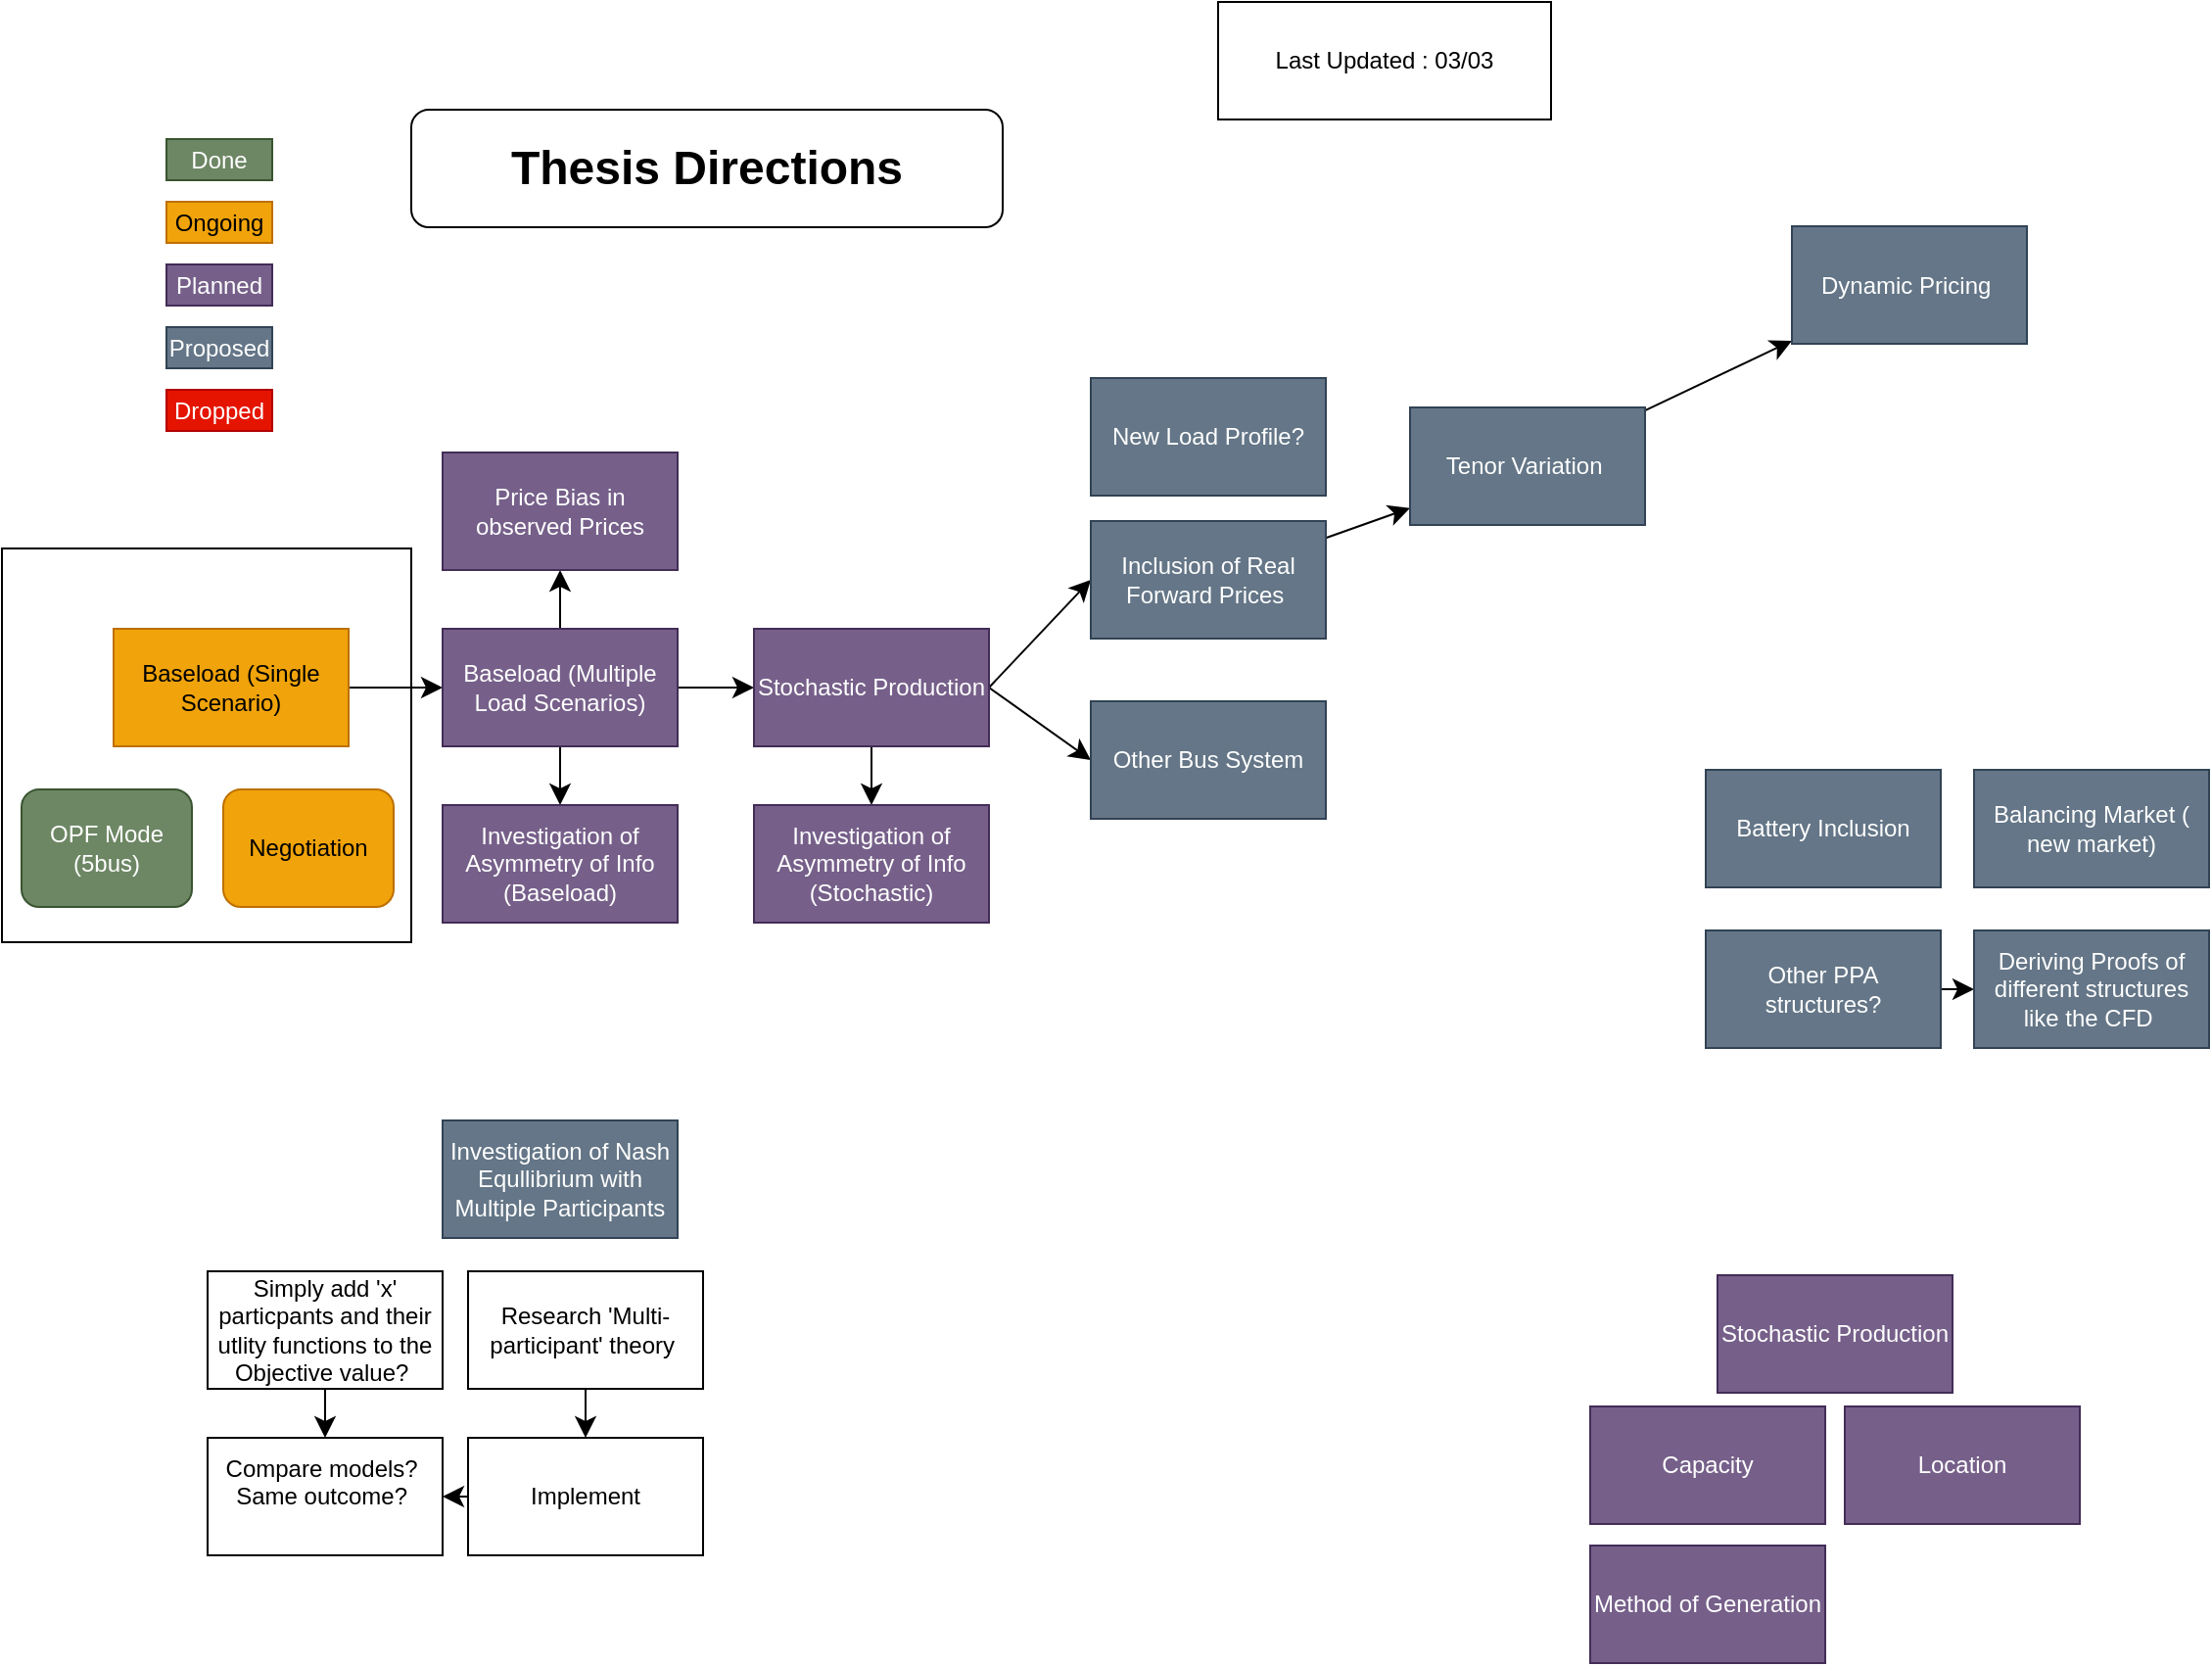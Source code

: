 <mxfile version="26.0.16">
  <diagram name="Page-1" id="gxrjSW7dHCJMyxnZooIF">
    <mxGraphModel dx="1988" dy="1256" grid="0" gridSize="10" guides="1" tooltips="1" connect="1" arrows="1" fold="1" page="0" pageScale="1" pageWidth="827" pageHeight="1169" math="0" shadow="0">
      <root>
        <mxCell id="0" />
        <mxCell id="1" parent="0" />
        <mxCell id="rKD6LL7eQiW8871ztSu--3" value="" style="edgeStyle=none;curved=1;rounded=0;orthogonalLoop=1;jettySize=auto;html=1;fontSize=12;startSize=8;endSize=8;exitX=1;exitY=0.5;exitDx=0;exitDy=0;" parent="1" source="rKD6LL7eQiW8871ztSu--1" target="rKD6LL7eQiW8871ztSu--2" edge="1">
          <mxGeometry relative="1" as="geometry">
            <mxPoint x="-73" y="261.091" as="sourcePoint" />
          </mxGeometry>
        </mxCell>
        <mxCell id="rKD6LL7eQiW8871ztSu--1" value="Baseload (Single Scenario)" style="rounded=0;whiteSpace=wrap;html=1;fillColor=#f0a30a;strokeColor=#BD7000;fontColor=#000000;" parent="1" vertex="1">
          <mxGeometry x="-206" y="165" width="120" height="60" as="geometry" />
        </mxCell>
        <mxCell id="rKD6LL7eQiW8871ztSu--6" style="edgeStyle=none;curved=1;rounded=0;orthogonalLoop=1;jettySize=auto;html=1;exitX=1;exitY=0.5;exitDx=0;exitDy=0;entryX=0;entryY=0.5;entryDx=0;entryDy=0;fontSize=12;startSize=8;endSize=8;" parent="1" source="rKD6LL7eQiW8871ztSu--2" target="rKD6LL7eQiW8871ztSu--5" edge="1">
          <mxGeometry relative="1" as="geometry" />
        </mxCell>
        <mxCell id="rKD6LL7eQiW8871ztSu--9" value="" style="edgeStyle=none;curved=1;rounded=0;orthogonalLoop=1;jettySize=auto;html=1;fontSize=12;startSize=8;endSize=8;" parent="1" source="rKD6LL7eQiW8871ztSu--2" target="rKD6LL7eQiW8871ztSu--8" edge="1">
          <mxGeometry relative="1" as="geometry" />
        </mxCell>
        <mxCell id="rKD6LL7eQiW8871ztSu--48" value="" style="edgeStyle=none;curved=1;rounded=0;orthogonalLoop=1;jettySize=auto;html=1;fontSize=12;startSize=8;endSize=8;" parent="1" source="rKD6LL7eQiW8871ztSu--2" target="rKD6LL7eQiW8871ztSu--47" edge="1">
          <mxGeometry relative="1" as="geometry" />
        </mxCell>
        <mxCell id="rKD6LL7eQiW8871ztSu--2" value="Baseload (Multiple Load Scenarios)" style="rounded=0;whiteSpace=wrap;html=1;fillColor=#76608a;fontColor=#ffffff;strokeColor=#432D57;" parent="1" vertex="1">
          <mxGeometry x="-38" y="165" width="120" height="60" as="geometry" />
        </mxCell>
        <mxCell id="rKD6LL7eQiW8871ztSu--28" style="edgeStyle=none;curved=1;rounded=0;orthogonalLoop=1;jettySize=auto;html=1;exitX=1;exitY=0.5;exitDx=0;exitDy=0;entryX=0;entryY=0.5;entryDx=0;entryDy=0;fontSize=12;startSize=8;endSize=8;" parent="1" source="rKD6LL7eQiW8871ztSu--5" target="rKD6LL7eQiW8871ztSu--26" edge="1">
          <mxGeometry relative="1" as="geometry" />
        </mxCell>
        <mxCell id="rKD6LL7eQiW8871ztSu--37" style="edgeStyle=none;curved=1;rounded=0;orthogonalLoop=1;jettySize=auto;html=1;exitX=1;exitY=0.5;exitDx=0;exitDy=0;entryX=0;entryY=0.5;entryDx=0;entryDy=0;fontSize=12;startSize=8;endSize=8;" parent="1" source="rKD6LL7eQiW8871ztSu--5" target="rKD6LL7eQiW8871ztSu--36" edge="1">
          <mxGeometry relative="1" as="geometry" />
        </mxCell>
        <mxCell id="rKD6LL7eQiW8871ztSu--50" value="" style="edgeStyle=none;curved=1;rounded=0;orthogonalLoop=1;jettySize=auto;html=1;fontSize=12;startSize=8;endSize=8;" parent="1" source="rKD6LL7eQiW8871ztSu--5" target="rKD6LL7eQiW8871ztSu--49" edge="1">
          <mxGeometry relative="1" as="geometry" />
        </mxCell>
        <mxCell id="rKD6LL7eQiW8871ztSu--5" value="Stochastic Production" style="rounded=0;whiteSpace=wrap;html=1;fillColor=#76608a;fontColor=#ffffff;strokeColor=#432D57;" parent="1" vertex="1">
          <mxGeometry x="121" y="165" width="120" height="60" as="geometry" />
        </mxCell>
        <mxCell id="rKD6LL7eQiW8871ztSu--30" value="" style="edgeStyle=none;curved=1;rounded=0;orthogonalLoop=1;jettySize=auto;html=1;fontSize=12;startSize=8;endSize=8;" parent="1" edge="1">
          <mxGeometry relative="1" as="geometry">
            <mxPoint x="413.0" y="231.967" as="sourcePoint" />
          </mxGeometry>
        </mxCell>
        <mxCell id="rKD6LL7eQiW8871ztSu--8" value="Price Bias in observed Prices" style="rounded=0;whiteSpace=wrap;html=1;fillColor=#76608a;fontColor=#ffffff;strokeColor=#432D57;" parent="1" vertex="1">
          <mxGeometry x="-38" y="75" width="120" height="60" as="geometry" />
        </mxCell>
        <mxCell id="rKD6LL7eQiW8871ztSu--14" value="Ongoing" style="rounded=0;whiteSpace=wrap;html=1;fillColor=#f0a30a;fontColor=#000000;strokeColor=#BD7000;" parent="1" vertex="1">
          <mxGeometry x="-179" y="-53" width="54" height="21" as="geometry" />
        </mxCell>
        <mxCell id="rKD6LL7eQiW8871ztSu--15" value="Done" style="rounded=0;whiteSpace=wrap;html=1;fillColor=#6d8764;fontColor=#ffffff;strokeColor=#3A5431;" parent="1" vertex="1">
          <mxGeometry x="-179" y="-85" width="54" height="21" as="geometry" />
        </mxCell>
        <mxCell id="rKD6LL7eQiW8871ztSu--16" value="Planned" style="rounded=0;whiteSpace=wrap;html=1;fillColor=#76608a;fontColor=#ffffff;strokeColor=#432D57;" parent="1" vertex="1">
          <mxGeometry x="-179" y="-21" width="54" height="21" as="geometry" />
        </mxCell>
        <mxCell id="rKD6LL7eQiW8871ztSu--17" value="Proposed" style="rounded=0;whiteSpace=wrap;html=1;fillColor=#647687;fontColor=#ffffff;strokeColor=#314354;" parent="1" vertex="1">
          <mxGeometry x="-179" y="11" width="54" height="21" as="geometry" />
        </mxCell>
        <mxCell id="rKD6LL7eQiW8871ztSu--18" value="Dropped" style="rounded=0;whiteSpace=wrap;html=1;fillColor=#e51400;fontColor=#ffffff;strokeColor=#B20000;" parent="1" vertex="1">
          <mxGeometry x="-179" y="43" width="54" height="21" as="geometry" />
        </mxCell>
        <mxCell id="rKD6LL7eQiW8871ztSu--26" value="Other Bus System" style="rounded=0;whiteSpace=wrap;html=1;fillColor=#647687;fontColor=#ffffff;strokeColor=#314354;" parent="1" vertex="1">
          <mxGeometry x="293" y="202" width="120" height="60" as="geometry" />
        </mxCell>
        <mxCell id="rKD6LL7eQiW8871ztSu--34" value="&lt;h1&gt;Thesis Directions&lt;/h1&gt;" style="rounded=1;whiteSpace=wrap;html=1;" parent="1" vertex="1">
          <mxGeometry x="-54" y="-100" width="302" height="60" as="geometry" />
        </mxCell>
        <mxCell id="rKD6LL7eQiW8871ztSu--39" value="" style="edgeStyle=none;curved=1;rounded=0;orthogonalLoop=1;jettySize=auto;html=1;fontSize=12;startSize=8;endSize=8;" parent="1" source="rKD6LL7eQiW8871ztSu--36" target="rKD6LL7eQiW8871ztSu--38" edge="1">
          <mxGeometry relative="1" as="geometry" />
        </mxCell>
        <mxCell id="rKD6LL7eQiW8871ztSu--36" value="Inclusion of Real Forward Prices&amp;nbsp;" style="rounded=0;whiteSpace=wrap;html=1;fillColor=#647687;fontColor=#ffffff;strokeColor=#314354;" parent="1" vertex="1">
          <mxGeometry x="293" y="110" width="120" height="60" as="geometry" />
        </mxCell>
        <mxCell id="rKD6LL7eQiW8871ztSu--42" value="" style="edgeStyle=none;curved=1;rounded=0;orthogonalLoop=1;jettySize=auto;html=1;fontSize=12;startSize=8;endSize=8;" parent="1" source="rKD6LL7eQiW8871ztSu--38" target="rKD6LL7eQiW8871ztSu--41" edge="1">
          <mxGeometry relative="1" as="geometry" />
        </mxCell>
        <mxCell id="rKD6LL7eQiW8871ztSu--38" value="Tenor Variation&amp;nbsp;" style="rounded=0;whiteSpace=wrap;html=1;fillColor=#647687;fontColor=#ffffff;strokeColor=#314354;" parent="1" vertex="1">
          <mxGeometry x="456" y="52" width="120" height="60" as="geometry" />
        </mxCell>
        <mxCell id="rKD6LL7eQiW8871ztSu--40" value="Last Updated : 03/03" style="rounded=0;whiteSpace=wrap;html=1;" parent="1" vertex="1">
          <mxGeometry x="358" y="-155" width="170" height="60" as="geometry" />
        </mxCell>
        <mxCell id="rKD6LL7eQiW8871ztSu--41" value="Dynamic Pricing&amp;nbsp;" style="rounded=0;whiteSpace=wrap;html=1;fillColor=#647687;fontColor=#ffffff;strokeColor=#314354;" parent="1" vertex="1">
          <mxGeometry x="651" y="-40.5" width="120" height="60" as="geometry" />
        </mxCell>
        <mxCell id="Y7sS1COkAObIBIgLkpht-2" style="edgeStyle=none;curved=1;rounded=0;orthogonalLoop=1;jettySize=auto;html=1;exitX=1;exitY=0.5;exitDx=0;exitDy=0;fontSize=12;startSize=8;endSize=8;" parent="1" source="rKD6LL7eQiW8871ztSu--45" target="Y7sS1COkAObIBIgLkpht-1" edge="1">
          <mxGeometry relative="1" as="geometry" />
        </mxCell>
        <mxCell id="rKD6LL7eQiW8871ztSu--45" value="Other PPA structures?" style="rounded=0;whiteSpace=wrap;html=1;fillColor=#647687;fontColor=#ffffff;strokeColor=#314354;" parent="1" vertex="1">
          <mxGeometry x="607" y="319" width="120" height="60" as="geometry" />
        </mxCell>
        <mxCell id="rKD6LL7eQiW8871ztSu--46" value="Investigation of Nash Equllibrium with Multiple Participants" style="rounded=0;whiteSpace=wrap;html=1;fillColor=#647687;fontColor=#ffffff;strokeColor=#314354;" parent="1" vertex="1">
          <mxGeometry x="-38" y="416" width="120" height="60" as="geometry" />
        </mxCell>
        <mxCell id="rKD6LL7eQiW8871ztSu--47" value="Investigation of Asymmetry of Info (Baseload)" style="rounded=0;whiteSpace=wrap;html=1;fillColor=#76608a;fontColor=#ffffff;strokeColor=#432D57;" parent="1" vertex="1">
          <mxGeometry x="-38" y="255" width="120" height="60" as="geometry" />
        </mxCell>
        <mxCell id="rKD6LL7eQiW8871ztSu--49" value="Investigation of Asymmetry of Info (Stochastic)" style="rounded=0;whiteSpace=wrap;html=1;fillColor=#76608a;fontColor=#ffffff;strokeColor=#432D57;" parent="1" vertex="1">
          <mxGeometry x="121" y="255" width="120" height="60" as="geometry" />
        </mxCell>
        <mxCell id="rKD6LL7eQiW8871ztSu--55" value="Battery Inclusion" style="rounded=0;whiteSpace=wrap;html=1;fillColor=#647687;fontColor=#ffffff;strokeColor=#314354;" parent="1" vertex="1">
          <mxGeometry x="607" y="237" width="120" height="60" as="geometry" />
        </mxCell>
        <mxCell id="rKD6LL7eQiW8871ztSu--56" value="Balancing Market ( new market)" style="rounded=0;whiteSpace=wrap;html=1;fillColor=#647687;fontColor=#ffffff;strokeColor=#314354;" parent="1" vertex="1">
          <mxGeometry x="744" y="237" width="120" height="60" as="geometry" />
        </mxCell>
        <mxCell id="rKD6LL7eQiW8871ztSu--59" value="OPF Mode (5bus)" style="rounded=1;whiteSpace=wrap;html=1;fillColor=#6d8764;fontColor=#ffffff;strokeColor=#3A5431;" parent="1" vertex="1">
          <mxGeometry x="-253" y="247" width="87" height="60" as="geometry" />
        </mxCell>
        <mxCell id="rKD6LL7eQiW8871ztSu--60" value="Negotiation" style="rounded=1;whiteSpace=wrap;html=1;fillColor=#f0a30a;fontColor=#000000;strokeColor=#BD7000;" parent="1" vertex="1">
          <mxGeometry x="-150" y="247" width="87" height="60" as="geometry" />
        </mxCell>
        <mxCell id="rKD6LL7eQiW8871ztSu--61" value="" style="rounded=0;whiteSpace=wrap;html=1;fillColor=none;" parent="1" vertex="1">
          <mxGeometry x="-263" y="124" width="209" height="201" as="geometry" />
        </mxCell>
        <mxCell id="Y7sS1COkAObIBIgLkpht-1" value="Deriving Proofs of different structures like the CFD&amp;nbsp;" style="rounded=0;whiteSpace=wrap;html=1;fillColor=#647687;fontColor=#ffffff;strokeColor=#314354;" parent="1" vertex="1">
          <mxGeometry x="744" y="319" width="120" height="60" as="geometry" />
        </mxCell>
        <mxCell id="Y7sS1COkAObIBIgLkpht-3" value="New Load Profile?" style="rounded=0;whiteSpace=wrap;html=1;fillColor=#647687;fontColor=#ffffff;strokeColor=#314354;" parent="1" vertex="1">
          <mxGeometry x="293" y="37" width="120" height="60" as="geometry" />
        </mxCell>
        <mxCell id="Y7sS1COkAObIBIgLkpht-4" value="Stochastic Production" style="rounded=0;whiteSpace=wrap;html=1;fillColor=#76608a;fontColor=#ffffff;strokeColor=#432D57;" parent="1" vertex="1">
          <mxGeometry x="613" y="495" width="120" height="60" as="geometry" />
        </mxCell>
        <mxCell id="Y7sS1COkAObIBIgLkpht-5" value="Capacity" style="rounded=0;whiteSpace=wrap;html=1;fillColor=#76608a;fontColor=#ffffff;strokeColor=#432D57;" parent="1" vertex="1">
          <mxGeometry x="548" y="562" width="120" height="60" as="geometry" />
        </mxCell>
        <mxCell id="Y7sS1COkAObIBIgLkpht-6" value="Location" style="rounded=0;whiteSpace=wrap;html=1;fillColor=#76608a;fontColor=#ffffff;strokeColor=#432D57;" parent="1" vertex="1">
          <mxGeometry x="678" y="562" width="120" height="60" as="geometry" />
        </mxCell>
        <mxCell id="Y7sS1COkAObIBIgLkpht-7" value="Method of Generation" style="rounded=0;whiteSpace=wrap;html=1;fillColor=#76608a;fontColor=#ffffff;strokeColor=#432D57;" parent="1" vertex="1">
          <mxGeometry x="548" y="633" width="120" height="60" as="geometry" />
        </mxCell>
        <mxCell id="tB2WvUKI93JjlL_zfi1k-7" value="" style="edgeStyle=none;curved=1;rounded=0;orthogonalLoop=1;jettySize=auto;html=1;fontSize=12;startSize=8;endSize=8;" edge="1" parent="1" source="tB2WvUKI93JjlL_zfi1k-1" target="tB2WvUKI93JjlL_zfi1k-5">
          <mxGeometry relative="1" as="geometry" />
        </mxCell>
        <mxCell id="tB2WvUKI93JjlL_zfi1k-1" value="Simply add &#39;x&#39; particpants and their utlity functions to the Objective value?&amp;nbsp;" style="rounded=0;whiteSpace=wrap;html=1;" vertex="1" parent="1">
          <mxGeometry x="-158" y="493" width="120" height="60" as="geometry" />
        </mxCell>
        <mxCell id="tB2WvUKI93JjlL_zfi1k-4" value="" style="edgeStyle=none;curved=1;rounded=0;orthogonalLoop=1;jettySize=auto;html=1;fontSize=12;startSize=8;endSize=8;" edge="1" parent="1" source="tB2WvUKI93JjlL_zfi1k-2" target="tB2WvUKI93JjlL_zfi1k-3">
          <mxGeometry relative="1" as="geometry" />
        </mxCell>
        <mxCell id="tB2WvUKI93JjlL_zfi1k-2" value="Research &#39;Multi-participant&#39; theory&amp;nbsp;" style="rounded=0;whiteSpace=wrap;html=1;" vertex="1" parent="1">
          <mxGeometry x="-25" y="493" width="120" height="60" as="geometry" />
        </mxCell>
        <mxCell id="tB2WvUKI93JjlL_zfi1k-6" style="edgeStyle=none;curved=1;rounded=0;orthogonalLoop=1;jettySize=auto;html=1;exitX=0;exitY=0.5;exitDx=0;exitDy=0;entryX=1;entryY=0.5;entryDx=0;entryDy=0;fontSize=12;startSize=8;endSize=8;" edge="1" parent="1" source="tB2WvUKI93JjlL_zfi1k-3" target="tB2WvUKI93JjlL_zfi1k-5">
          <mxGeometry relative="1" as="geometry" />
        </mxCell>
        <mxCell id="tB2WvUKI93JjlL_zfi1k-3" value="Implement" style="rounded=0;whiteSpace=wrap;html=1;" vertex="1" parent="1">
          <mxGeometry x="-25" y="578" width="120" height="60" as="geometry" />
        </mxCell>
        <mxCell id="tB2WvUKI93JjlL_zfi1k-5" value="Compare models?&amp;nbsp;&lt;br&gt;Same outcome?&amp;nbsp;&lt;div&gt;&lt;br/&gt;&lt;/div&gt;" style="rounded=0;whiteSpace=wrap;html=1;" vertex="1" parent="1">
          <mxGeometry x="-158" y="578" width="120" height="60" as="geometry" />
        </mxCell>
      </root>
    </mxGraphModel>
  </diagram>
</mxfile>

